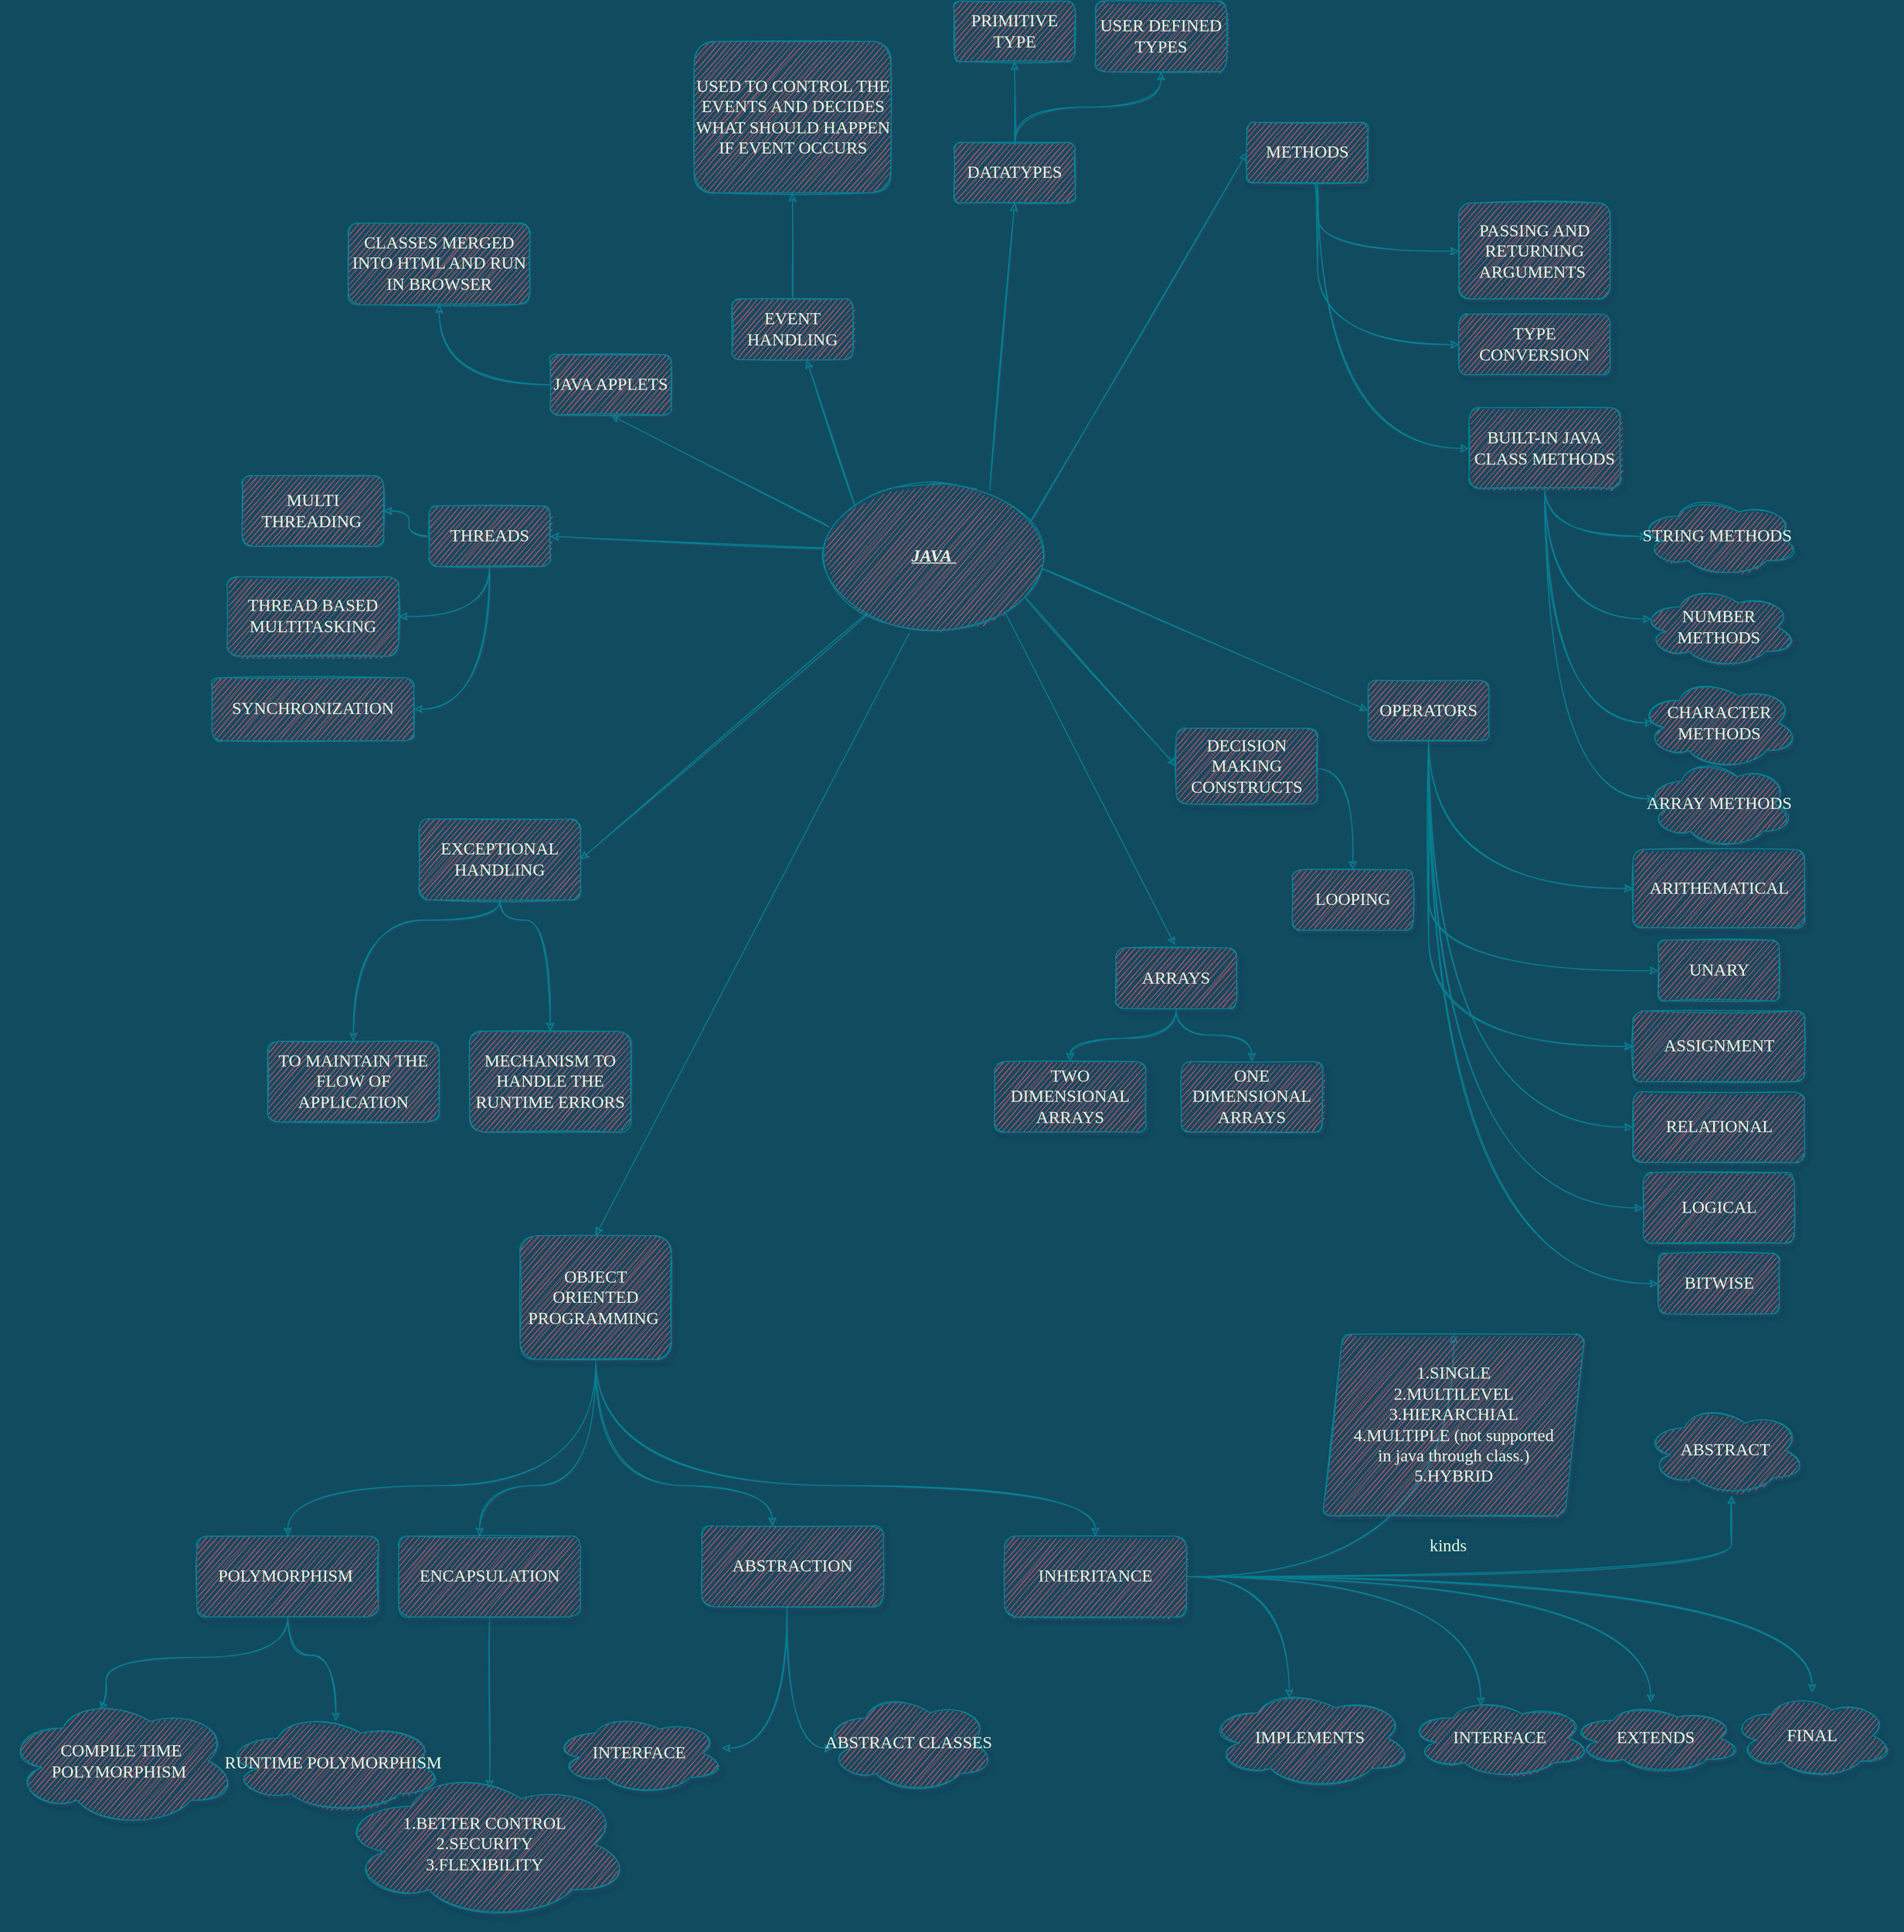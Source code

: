 <mxfile version="20.0.4" type="device"><diagram id="l3Yua4Y6fC0oTzvZkyzO" name="Page-1"><mxGraphModel dx="4540" dy="2710" grid="1" gridSize="10" guides="1" tooltips="1" connect="1" arrows="1" fold="1" page="1" pageScale="1" pageWidth="1920" pageHeight="1200" background="#114B5F" math="0" shadow="1"><root><mxCell id="0"/><mxCell id="1" parent="0"/><mxCell id="8M_MoQzklygsoNeXFPJm-120" value="" style="orthogonalLoop=1;jettySize=auto;html=1;fontFamily=Comic Sans MS;fontSize=17;entryX=0.5;entryY=0;entryDx=0;entryDy=0;exitX=0.389;exitY=1.043;exitDx=0;exitDy=0;exitPerimeter=0;sketch=1;labelBackgroundColor=#114B5F;strokeColor=#028090;fontColor=#E4FDE1;curved=1;" parent="1" source="LMB3MPY9jSZ7BCVb0Ln5-1" target="8M_MoQzklygsoNeXFPJm-118" edge="1"><mxGeometry relative="1" as="geometry"><mxPoint x="1060" y="1040" as="targetPoint"/></mxGeometry></mxCell><mxCell id="ZnmtiwfyWoTwrWCnDle3-141" style="rounded=1;orthogonalLoop=1;jettySize=auto;html=1;exitX=0;exitY=0;exitDx=0;exitDy=0;fontFamily=Comic Sans MS;fontSize=17;entryX=0.617;entryY=1.007;entryDx=0;entryDy=0;entryPerimeter=0;sketch=1;labelBackgroundColor=#114B5F;strokeColor=#028090;fontColor=#E4FDE1;curved=1;" parent="1" source="LMB3MPY9jSZ7BCVb0Ln5-1" target="ZnmtiwfyWoTwrWCnDle3-139" edge="1"><mxGeometry relative="1" as="geometry"><mxPoint x="690" y="180" as="targetPoint"/></mxGeometry></mxCell><mxCell id="LMB3MPY9jSZ7BCVb0Ln5-1" value="JAVA&amp;nbsp;&lt;br style=&quot;font-size: 17px;&quot;&gt;" style="ellipse;whiteSpace=wrap;html=1;gradientDirection=radial;shadow=0;fillColor=#F45B69;strokeColor=#028090;sketch=1;fontStyle=7;fontSize=17;verticalAlign=middle;align=center;fontFamily=Comic Sans MS;fontColor=#E4FDE1;rounded=1;" parent="1" vertex="1"><mxGeometry x="850" y="530" width="220" height="140" as="geometry"/></mxCell><mxCell id="LMB3MPY9jSZ7BCVb0Ln5-15" value="" style="endArrow=classic;html=1;rounded=1;fontFamily=Comic Sans MS;fontSize=17;exitX=0.752;exitY=0.03;exitDx=0;exitDy=0;exitPerimeter=0;entryX=0.5;entryY=1;entryDx=0;entryDy=0;sketch=1;labelBackgroundColor=#114B5F;strokeColor=#028090;fontColor=#E4FDE1;curved=1;" parent="1" source="LMB3MPY9jSZ7BCVb0Ln5-1" target="LMB3MPY9jSZ7BCVb0Ln5-16" edge="1"><mxGeometry width="50" height="50" relative="1" as="geometry"><mxPoint x="1060" y="670" as="sourcePoint"/><mxPoint x="1240" y="440" as="targetPoint"/></mxGeometry></mxCell><mxCell id="8M_MoQzklygsoNeXFPJm-21" style="edgeStyle=orthogonalEdgeStyle;rounded=1;orthogonalLoop=1;jettySize=auto;html=1;fontFamily=Comic Sans MS;fontSize=17;entryX=0.5;entryY=1;entryDx=0;entryDy=0;exitX=0.5;exitY=0;exitDx=0;exitDy=0;sketch=1;labelBackgroundColor=#114B5F;strokeColor=#028090;fontColor=#E4FDE1;curved=1;" parent="1" source="LMB3MPY9jSZ7BCVb0Ln5-16" target="8M_MoQzklygsoNeXFPJm-16" edge="1"><mxGeometry relative="1" as="geometry"><mxPoint x="1400" y="526" as="targetPoint"/><mxPoint x="1500" y="290" as="sourcePoint"/></mxGeometry></mxCell><mxCell id="LMB3MPY9jSZ7BCVb0Ln5-16" value="DATATYPES" style="rounded=1;whiteSpace=wrap;html=1;sketch=1;fontFamily=Comic Sans MS;fontSize=17;gradientDirection=south;fillColor=#F45B69;strokeColor=#028090;fontColor=#E4FDE1;" parent="1" vertex="1"><mxGeometry x="980" y="190" width="120" height="60" as="geometry"/></mxCell><mxCell id="LMB3MPY9jSZ7BCVb0Ln5-17" value="" style="endArrow=classic;html=1;rounded=1;fontFamily=Comic Sans MS;fontSize=17;exitX=0.5;exitY=0;exitDx=0;exitDy=0;entryX=0.5;entryY=1;entryDx=0;entryDy=0;sketch=1;labelBackgroundColor=#114B5F;strokeColor=#028090;fontColor=#E4FDE1;curved=1;" parent="1" source="LMB3MPY9jSZ7BCVb0Ln5-16" target="LMB3MPY9jSZ7BCVb0Ln5-18" edge="1"><mxGeometry width="50" height="50" relative="1" as="geometry"><mxPoint x="1240" y="580" as="sourcePoint"/><mxPoint x="1510" y="360" as="targetPoint"/></mxGeometry></mxCell><mxCell id="LMB3MPY9jSZ7BCVb0Ln5-18" value="PRIMITIVE TYPE" style="rounded=1;whiteSpace=wrap;html=1;sketch=1;fontFamily=Comic Sans MS;fontSize=17;gradientDirection=south;fillColor=#F45B69;strokeColor=#028090;fontColor=#E4FDE1;" parent="1" vertex="1"><mxGeometry x="980" y="50" width="120" height="60" as="geometry"/></mxCell><mxCell id="8M_MoQzklygsoNeXFPJm-16" value="USER DEFINED TYPES" style="rounded=1;whiteSpace=wrap;html=1;fontFamily=Comic Sans MS;fontSize=17;sketch=1;fillColor=#F45B69;strokeColor=#028090;fontColor=#E4FDE1;" parent="1" vertex="1"><mxGeometry x="1120" y="50" width="130" height="70" as="geometry"/></mxCell><mxCell id="8M_MoQzklygsoNeXFPJm-22" value="" style="endArrow=classic;html=1;rounded=1;fontFamily=Comic Sans MS;fontSize=17;exitX=0.935;exitY=0.255;exitDx=0;exitDy=0;entryX=0;entryY=0.5;entryDx=0;entryDy=0;exitPerimeter=0;sketch=1;labelBackgroundColor=#114B5F;strokeColor=#028090;fontColor=#E4FDE1;curved=1;" parent="1" source="LMB3MPY9jSZ7BCVb0Ln5-1" target="8M_MoQzklygsoNeXFPJm-28" edge="1"><mxGeometry width="50" height="50" relative="1" as="geometry"><mxPoint x="1130" y="695" as="sourcePoint"/><mxPoint x="1240" y="635.109" as="targetPoint"/></mxGeometry></mxCell><mxCell id="8M_MoQzklygsoNeXFPJm-27" value="" style="edgeStyle=elbowEdgeStyle;rounded=1;orthogonalLoop=1;jettySize=auto;html=1;fontFamily=Comic Sans MS;fontSize=17;exitX=0.553;exitY=1.008;exitDx=0;exitDy=0;entryX=0;entryY=0.5;entryDx=0;entryDy=0;exitPerimeter=0;sketch=1;labelBackgroundColor=#114B5F;strokeColor=#028090;fontColor=#E4FDE1;curved=1;" parent="1" source="8M_MoQzklygsoNeXFPJm-28" target="8M_MoQzklygsoNeXFPJm-26" edge="1"><mxGeometry relative="1" as="geometry"><mxPoint x="1360" y="647.5" as="sourcePoint"/><Array as="points"><mxPoint x="1340" y="270"/><mxPoint x="1336" y="260"/></Array></mxGeometry></mxCell><mxCell id="8M_MoQzklygsoNeXFPJm-26" value="PASSING AND RETURNING ARGUMENTS&amp;nbsp;" style="whiteSpace=wrap;html=1;fontSize=17;fontFamily=Comic Sans MS;rounded=1;strokeWidth=1;sketch=1;shadow=1;fillColor=#F45B69;strokeColor=#028090;fontColor=#E4FDE1;" parent="1" vertex="1"><mxGeometry x="1480" y="250" width="150" height="95" as="geometry"/></mxCell><mxCell id="8M_MoQzklygsoNeXFPJm-30" value="" style="edgeStyle=elbowEdgeStyle;rounded=1;orthogonalLoop=1;jettySize=auto;html=1;fontFamily=Comic Sans MS;fontSize=17;entryX=0;entryY=0.5;entryDx=0;entryDy=0;exitX=0.546;exitY=0.994;exitDx=0;exitDy=0;exitPerimeter=0;sketch=1;labelBackgroundColor=#114B5F;strokeColor=#028090;fontColor=#E4FDE1;curved=1;" parent="1" source="8M_MoQzklygsoNeXFPJm-28" target="8M_MoQzklygsoNeXFPJm-31" edge="1"><mxGeometry relative="1" as="geometry"><mxPoint x="1300" y="750" as="targetPoint"/><Array as="points"><mxPoint x="1340" y="410"/></Array></mxGeometry></mxCell><mxCell id="8M_MoQzklygsoNeXFPJm-33" value="" style="edgeStyle=orthogonalEdgeStyle;rounded=1;orthogonalLoop=1;jettySize=auto;html=1;fontFamily=Comic Sans MS;fontSize=17;entryX=0;entryY=0.5;entryDx=0;entryDy=0;sketch=1;labelBackgroundColor=#114B5F;strokeColor=#028090;fontColor=#E4FDE1;curved=1;" parent="1" source="8M_MoQzklygsoNeXFPJm-28" target="8M_MoQzklygsoNeXFPJm-34" edge="1"><mxGeometry relative="1" as="geometry"><mxPoint x="1410" y="900" as="targetPoint"/><Array as="points"><mxPoint x="1340" y="493"/><mxPoint x="1490" y="493"/></Array></mxGeometry></mxCell><mxCell id="8M_MoQzklygsoNeXFPJm-28" value="METHODS" style="rounded=1;whiteSpace=wrap;html=1;fontFamily=Comic Sans MS;fontSize=17;strokeWidth=1;sketch=1;shadow=1;fillColor=#F45B69;strokeColor=#028090;fontColor=#E4FDE1;" parent="1" vertex="1"><mxGeometry x="1270" y="170" width="120" height="60" as="geometry"/></mxCell><mxCell id="8M_MoQzklygsoNeXFPJm-31" value="TYPE CONVERSION" style="rounded=1;whiteSpace=wrap;html=1;fontFamily=Comic Sans MS;fontSize=17;strokeWidth=1;sketch=1;shadow=1;fillColor=#F45B69;strokeColor=#028090;fontColor=#E4FDE1;" parent="1" vertex="1"><mxGeometry x="1480" y="360" width="150" height="60" as="geometry"/></mxCell><mxCell id="8M_MoQzklygsoNeXFPJm-38" value="" style="edgeStyle=orthogonalEdgeStyle;rounded=1;orthogonalLoop=1;jettySize=auto;html=1;fontFamily=Comic Sans MS;fontSize=17;entryX=0.063;entryY=0.5;entryDx=0;entryDy=0;entryPerimeter=0;exitX=0.5;exitY=1;exitDx=0;exitDy=0;sketch=1;labelBackgroundColor=#114B5F;strokeColor=#028090;fontColor=#E4FDE1;curved=1;" parent="1" source="8M_MoQzklygsoNeXFPJm-34" target="8M_MoQzklygsoNeXFPJm-37" edge="1"><mxGeometry relative="1" as="geometry"><Array as="points"><mxPoint x="1565" y="580"/></Array></mxGeometry></mxCell><mxCell id="8M_MoQzklygsoNeXFPJm-40" value="" style="edgeStyle=orthogonalEdgeStyle;rounded=1;orthogonalLoop=1;jettySize=auto;html=1;fontFamily=Comic Sans MS;fontSize=17;startArrow=none;exitX=0.5;exitY=1;exitDx=0;exitDy=0;entryX=0.07;entryY=0.4;entryDx=0;entryDy=0;entryPerimeter=0;sketch=1;labelBackgroundColor=#114B5F;strokeColor=#028090;fontColor=#E4FDE1;curved=1;" parent="1" source="8M_MoQzklygsoNeXFPJm-34" target="8M_MoQzklygsoNeXFPJm-39" edge="1"><mxGeometry relative="1" as="geometry"><Array as="points"><mxPoint x="1565" y="662"/></Array></mxGeometry></mxCell><mxCell id="8M_MoQzklygsoNeXFPJm-42" value="" style="edgeStyle=orthogonalEdgeStyle;rounded=1;orthogonalLoop=1;jettySize=auto;html=1;fontFamily=Comic Sans MS;fontSize=17;entryX=0.088;entryY=0.497;entryDx=0;entryDy=0;entryPerimeter=0;exitX=0.5;exitY=1;exitDx=0;exitDy=0;sketch=1;labelBackgroundColor=#114B5F;strokeColor=#028090;fontColor=#E4FDE1;curved=1;" parent="1" source="8M_MoQzklygsoNeXFPJm-34" target="8M_MoQzklygsoNeXFPJm-41" edge="1"><mxGeometry relative="1" as="geometry"><Array as="points"><mxPoint x="1565" y="765"/></Array></mxGeometry></mxCell><mxCell id="8M_MoQzklygsoNeXFPJm-44" value="" style="edgeStyle=orthogonalEdgeStyle;rounded=1;orthogonalLoop=1;jettySize=auto;html=1;fontFamily=Comic Sans MS;fontSize=17;entryX=0.076;entryY=0.444;entryDx=0;entryDy=0;entryPerimeter=0;exitX=0.5;exitY=1;exitDx=0;exitDy=0;sketch=1;labelBackgroundColor=#114B5F;strokeColor=#028090;fontColor=#E4FDE1;curved=1;" parent="1" source="8M_MoQzklygsoNeXFPJm-34" target="8M_MoQzklygsoNeXFPJm-43" edge="1"><mxGeometry relative="1" as="geometry"><Array as="points"><mxPoint x="1565" y="840"/></Array></mxGeometry></mxCell><mxCell id="8M_MoQzklygsoNeXFPJm-34" value="BUILT-IN JAVA CLASS METHODS" style="rounded=1;whiteSpace=wrap;html=1;fontFamily=Comic Sans MS;fontSize=17;strokeWidth=1;sketch=1;shadow=1;fillColor=#F45B69;strokeColor=#028090;fontColor=#E4FDE1;" parent="1" vertex="1"><mxGeometry x="1490" y="452.5" width="150" height="80" as="geometry"/></mxCell><mxCell id="8M_MoQzklygsoNeXFPJm-39" value="NUMBER METHODS" style="ellipse;shape=cloud;whiteSpace=wrap;html=1;fontSize=17;fontFamily=Comic Sans MS;rounded=1;strokeWidth=1;sketch=1;shadow=1;fillColor=#F45B69;strokeColor=#028090;fontColor=#E4FDE1;" parent="1" vertex="1"><mxGeometry x="1660" y="630" width="155" height="80" as="geometry"/></mxCell><mxCell id="8M_MoQzklygsoNeXFPJm-41" value="CHARACTER METHODS" style="ellipse;shape=cloud;whiteSpace=wrap;html=1;fontSize=17;fontFamily=Comic Sans MS;rounded=1;strokeWidth=1;sketch=1;shadow=1;fillColor=#F45B69;strokeColor=#028090;fontColor=#E4FDE1;" parent="1" vertex="1"><mxGeometry x="1658.75" y="720" width="157.5" height="90" as="geometry"/></mxCell><mxCell id="8M_MoQzklygsoNeXFPJm-43" value="ARRAY METHODS" style="ellipse;shape=cloud;whiteSpace=wrap;html=1;fontSize=17;fontFamily=Comic Sans MS;rounded=1;strokeWidth=1;sketch=1;shadow=1;fillColor=#F45B69;strokeColor=#028090;fontColor=#E4FDE1;" parent="1" vertex="1"><mxGeometry x="1663.75" y="800" width="147.5" height="90" as="geometry"/></mxCell><mxCell id="8M_MoQzklygsoNeXFPJm-66" value="" style="edgeStyle=orthogonalEdgeStyle;rounded=1;orthogonalLoop=1;jettySize=auto;html=1;fontFamily=Comic Sans MS;fontSize=17;entryX=0;entryY=0.5;entryDx=0;entryDy=0;exitX=0.5;exitY=1;exitDx=0;exitDy=0;sketch=1;labelBackgroundColor=#114B5F;strokeColor=#028090;fontColor=#E4FDE1;curved=1;" parent="1" source="8M_MoQzklygsoNeXFPJm-57" target="8M_MoQzklygsoNeXFPJm-67" edge="1"><mxGeometry relative="1" as="geometry"><mxPoint x="1300" y="1265" as="targetPoint"/><Array as="points"><mxPoint x="1450" y="870"/><mxPoint x="1450" y="870"/><mxPoint x="1450" y="1085"/></Array></mxGeometry></mxCell><mxCell id="8M_MoQzklygsoNeXFPJm-70" value="" style="edgeStyle=orthogonalEdgeStyle;rounded=1;orthogonalLoop=1;jettySize=auto;html=1;fontFamily=Comic Sans MS;fontSize=17;entryX=0;entryY=0.5;entryDx=0;entryDy=0;exitX=0.5;exitY=1;exitDx=0;exitDy=0;sketch=1;labelBackgroundColor=#114B5F;strokeColor=#028090;fontColor=#E4FDE1;curved=1;" parent="1" source="8M_MoQzklygsoNeXFPJm-57" target="8M_MoQzklygsoNeXFPJm-71" edge="1"><mxGeometry relative="1" as="geometry"><mxPoint x="1660" y="1380" as="targetPoint"/><Array as="points"><mxPoint x="1450" y="1165"/></Array></mxGeometry></mxCell><mxCell id="8M_MoQzklygsoNeXFPJm-80" value="" style="edgeStyle=orthogonalEdgeStyle;rounded=1;orthogonalLoop=1;jettySize=auto;html=1;fontFamily=Comic Sans MS;fontSize=17;entryX=0;entryY=0.5;entryDx=0;entryDy=0;exitX=0.5;exitY=1;exitDx=0;exitDy=0;sketch=1;labelBackgroundColor=#114B5F;strokeColor=#028090;fontColor=#E4FDE1;curved=1;" parent="1" source="8M_MoQzklygsoNeXFPJm-57" target="8M_MoQzklygsoNeXFPJm-81" edge="1"><mxGeometry relative="1" as="geometry"><mxPoint x="2080" y="1240" as="targetPoint"/><Array as="points"><mxPoint x="1450" y="870"/><mxPoint x="1450" y="870"/><mxPoint x="1450" y="1010"/></Array></mxGeometry></mxCell><mxCell id="8M_MoQzklygsoNeXFPJm-57" value="OPERATORS" style="rounded=1;whiteSpace=wrap;html=1;fontFamily=Comic Sans MS;fontSize=17;strokeWidth=1;sketch=1;shadow=1;fillColor=#F45B69;strokeColor=#028090;fontColor=#E4FDE1;" parent="1" vertex="1"><mxGeometry x="1390" y="722.5" width="120" height="60" as="geometry"/></mxCell><mxCell id="8M_MoQzklygsoNeXFPJm-58" value="" style="endArrow=classic;html=1;rounded=1;fontFamily=Comic Sans MS;fontSize=17;exitX=0.989;exitY=0.588;exitDx=0;exitDy=0;entryX=0;entryY=0.5;entryDx=0;entryDy=0;exitPerimeter=0;sketch=1;labelBackgroundColor=#114B5F;strokeColor=#028090;fontColor=#E4FDE1;curved=1;" parent="1" source="LMB3MPY9jSZ7BCVb0Ln5-1" target="8M_MoQzklygsoNeXFPJm-57" edge="1"><mxGeometry width="50" height="50" relative="1" as="geometry"><mxPoint x="1070" y="820" as="sourcePoint"/><mxPoint x="1270" y="990" as="targetPoint"/><Array as="points"/></mxGeometry></mxCell><mxCell id="8M_MoQzklygsoNeXFPJm-61" value="ARITHEMATICAL" style="rounded=1;whiteSpace=wrap;html=1;fontFamily=Comic Sans MS;fontSize=17;strokeWidth=1;sketch=1;shadow=1;fillColor=#F45B69;strokeColor=#028090;fontColor=#E4FDE1;" parent="1" vertex="1"><mxGeometry x="1652.5" y="890" width="170" height="77.5" as="geometry"/></mxCell><mxCell id="8M_MoQzklygsoNeXFPJm-67" value="ASSIGNMENT" style="rounded=1;whiteSpace=wrap;html=1;fontFamily=Comic Sans MS;fontSize=17;strokeWidth=1;sketch=1;shadow=1;fillColor=#F45B69;strokeColor=#028090;fontColor=#E4FDE1;" parent="1" vertex="1"><mxGeometry x="1652.5" y="1050" width="170" height="70" as="geometry"/></mxCell><mxCell id="8M_MoQzklygsoNeXFPJm-71" value="RELATIONAL" style="rounded=1;whiteSpace=wrap;html=1;fontFamily=Comic Sans MS;fontSize=17;strokeWidth=1;sketch=1;shadow=1;fillColor=#F45B69;strokeColor=#028090;fontColor=#E4FDE1;" parent="1" vertex="1"><mxGeometry x="1652.5" y="1130" width="170" height="70" as="geometry"/></mxCell><mxCell id="8M_MoQzklygsoNeXFPJm-76" value="LOGICAL" style="rounded=1;whiteSpace=wrap;html=1;fontFamily=Comic Sans MS;fontSize=17;strokeWidth=1;sketch=1;shadow=1;fillColor=#F45B69;strokeColor=#028090;fontColor=#E4FDE1;" parent="1" vertex="1"><mxGeometry x="1662.5" y="1210" width="150" height="70" as="geometry"/></mxCell><mxCell id="8M_MoQzklygsoNeXFPJm-77" value="" style="endArrow=classic;html=1;rounded=1;fontFamily=Comic Sans MS;fontSize=17;entryX=0;entryY=0.5;entryDx=0;entryDy=0;edgeStyle=orthogonalEdgeStyle;exitX=0.5;exitY=1;exitDx=0;exitDy=0;sketch=1;labelBackgroundColor=#114B5F;strokeColor=#028090;fontColor=#E4FDE1;curved=1;" parent="1" target="8M_MoQzklygsoNeXFPJm-61" edge="1" source="8M_MoQzklygsoNeXFPJm-57"><mxGeometry width="50" height="50" relative="1" as="geometry"><mxPoint x="1940" y="1190" as="sourcePoint"/><mxPoint x="2090" y="1120" as="targetPoint"/></mxGeometry></mxCell><mxCell id="8M_MoQzklygsoNeXFPJm-81" value="UNARY" style="rounded=1;whiteSpace=wrap;html=1;fontFamily=Comic Sans MS;fontSize=17;strokeWidth=1;sketch=1;shadow=1;fillColor=#F45B69;strokeColor=#028090;fontColor=#E4FDE1;" parent="1" vertex="1"><mxGeometry x="1677.5" y="980" width="120" height="60" as="geometry"/></mxCell><mxCell id="8M_MoQzklygsoNeXFPJm-82" value="BITWISE" style="rounded=1;whiteSpace=wrap;html=1;fontFamily=Comic Sans MS;fontSize=17;strokeWidth=1;sketch=1;shadow=1;fillColor=#F45B69;strokeColor=#028090;fontColor=#E4FDE1;" parent="1" vertex="1"><mxGeometry x="1677.5" y="1290" width="120" height="60" as="geometry"/></mxCell><mxCell id="8M_MoQzklygsoNeXFPJm-90" value="" style="edgeStyle=orthogonalEdgeStyle;rounded=1;orthogonalLoop=1;jettySize=auto;html=1;fontFamily=Comic Sans MS;fontSize=17;entryX=0.5;entryY=0;entryDx=0;entryDy=0;sketch=1;labelBackgroundColor=#114B5F;strokeColor=#028090;fontColor=#E4FDE1;curved=1;" parent="1" source="8M_MoQzklygsoNeXFPJm-84" target="8M_MoQzklygsoNeXFPJm-91" edge="1"><mxGeometry relative="1" as="geometry"><mxPoint x="1000" y="992.5" as="targetPoint"/><Array as="points"><mxPoint x="1375" y="810"/></Array></mxGeometry></mxCell><mxCell id="8M_MoQzklygsoNeXFPJm-84" value="DECISION MAKING CONSTRUCTS" style="rounded=1;whiteSpace=wrap;html=1;fontFamily=Comic Sans MS;fontSize=17;strokeWidth=1;sketch=1;shadow=1;fillColor=#F45B69;strokeColor=#028090;fontColor=#E4FDE1;" parent="1" vertex="1"><mxGeometry x="1200" y="770" width="140" height="75" as="geometry"/></mxCell><mxCell id="8M_MoQzklygsoNeXFPJm-85" value="" style="endArrow=classic;html=1;rounded=1;fontFamily=Comic Sans MS;fontSize=17;exitX=0.909;exitY=0.786;exitDx=0;exitDy=0;exitPerimeter=0;entryX=0;entryY=0.5;entryDx=0;entryDy=0;sketch=1;labelBackgroundColor=#114B5F;strokeColor=#028090;fontColor=#E4FDE1;curved=1;" parent="1" source="LMB3MPY9jSZ7BCVb0Ln5-1" target="8M_MoQzklygsoNeXFPJm-84" edge="1"><mxGeometry width="50" height="50" relative="1" as="geometry"><mxPoint x="1010" y="920" as="sourcePoint"/><mxPoint x="1060" y="870" as="targetPoint"/><Array as="points"/></mxGeometry></mxCell><mxCell id="8M_MoQzklygsoNeXFPJm-91" value="LOOPING" style="rounded=1;whiteSpace=wrap;html=1;fontFamily=Comic Sans MS;fontSize=17;strokeWidth=1;sketch=1;shadow=1;fillColor=#F45B69;strokeColor=#028090;fontColor=#E4FDE1;" parent="1" vertex="1"><mxGeometry x="1315" y="910" width="120" height="60" as="geometry"/></mxCell><mxCell id="8M_MoQzklygsoNeXFPJm-100" value="" style="endArrow=classic;html=1;rounded=1;fontFamily=Comic Sans MS;fontSize=17;exitX=0.821;exitY=0.895;exitDx=0;exitDy=0;entryX=0.49;entryY=-0.041;entryDx=0;entryDy=0;entryPerimeter=0;exitPerimeter=0;sketch=1;labelBackgroundColor=#114B5F;strokeColor=#028090;fontColor=#E4FDE1;curved=1;" parent="1" source="LMB3MPY9jSZ7BCVb0Ln5-1" target="8M_MoQzklygsoNeXFPJm-101" edge="1"><mxGeometry width="50" height="50" relative="1" as="geometry"><mxPoint x="1110" y="900" as="sourcePoint"/><mxPoint x="960" y="1080" as="targetPoint"/></mxGeometry></mxCell><mxCell id="8M_MoQzklygsoNeXFPJm-103" value="" style="edgeStyle=orthogonalEdgeStyle;rounded=1;orthogonalLoop=1;jettySize=auto;html=1;fontFamily=Comic Sans MS;fontSize=17;entryX=0.5;entryY=0;entryDx=0;entryDy=0;sketch=1;labelBackgroundColor=#114B5F;strokeColor=#028090;fontColor=#E4FDE1;curved=1;" parent="1" source="8M_MoQzklygsoNeXFPJm-101" target="8M_MoQzklygsoNeXFPJm-104" edge="1"><mxGeometry relative="1" as="geometry"><mxPoint x="960" y="1230" as="targetPoint"/></mxGeometry></mxCell><mxCell id="8M_MoQzklygsoNeXFPJm-106" value="" style="edgeStyle=orthogonalEdgeStyle;rounded=1;orthogonalLoop=1;jettySize=auto;html=1;fontFamily=Comic Sans MS;fontSize=17;entryX=0.5;entryY=0;entryDx=0;entryDy=0;sketch=1;labelBackgroundColor=#114B5F;strokeColor=#028090;fontColor=#E4FDE1;curved=1;" parent="1" source="8M_MoQzklygsoNeXFPJm-101" target="8M_MoQzklygsoNeXFPJm-107" edge="1"><mxGeometry relative="1" as="geometry"><mxPoint x="960.0" y="1230" as="targetPoint"/><Array as="points"><mxPoint x="1200" y="1077"/><mxPoint x="1095" y="1077"/></Array></mxGeometry></mxCell><mxCell id="8M_MoQzklygsoNeXFPJm-101" value="ARRAYS" style="rounded=1;whiteSpace=wrap;html=1;fontFamily=Comic Sans MS;fontSize=17;strokeWidth=1;sketch=1;shadow=1;fillColor=#F45B69;strokeColor=#028090;fontColor=#E4FDE1;" parent="1" vertex="1"><mxGeometry x="1140" y="987.5" width="120" height="60" as="geometry"/></mxCell><mxCell id="8M_MoQzklygsoNeXFPJm-104" value="ONE DIMENSIONAL ARRAYS" style="rounded=1;whiteSpace=wrap;html=1;fontFamily=Comic Sans MS;fontSize=17;strokeWidth=1;sketch=1;shadow=1;fillColor=#F45B69;strokeColor=#028090;fontColor=#E4FDE1;" parent="1" vertex="1"><mxGeometry x="1205" y="1100" width="140" height="70" as="geometry"/></mxCell><mxCell id="8M_MoQzklygsoNeXFPJm-107" value="TWO DIMENSIONAL ARRAYS" style="rounded=1;whiteSpace=wrap;html=1;fontFamily=Comic Sans MS;fontSize=17;strokeWidth=1;sketch=1;shadow=1;fillColor=#F45B69;strokeColor=#028090;fontColor=#E4FDE1;" parent="1" vertex="1"><mxGeometry x="1020" y="1100" width="150" height="70" as="geometry"/></mxCell><mxCell id="8M_MoQzklygsoNeXFPJm-37" value="STRING METHODS&amp;nbsp;" style="ellipse;shape=cloud;whiteSpace=wrap;html=1;fontSize=17;fontFamily=Comic Sans MS;rounded=1;strokeWidth=1;sketch=1;shadow=1;fillColor=#F45B69;strokeColor=#028090;fontColor=#E4FDE1;" parent="1" vertex="1"><mxGeometry x="1657.5" y="540" width="160" height="80" as="geometry"/></mxCell><mxCell id="8M_MoQzklygsoNeXFPJm-112" value="" style="endArrow=classic;html=1;fontFamily=Comic Sans MS;fontSize=17;entryX=0;entryY=0.5;entryDx=0;entryDy=0;edgeStyle=orthogonalEdgeStyle;exitX=0.5;exitY=1;exitDx=0;exitDy=0;sketch=1;labelBackgroundColor=#114B5F;strokeColor=#028090;fontColor=#E4FDE1;curved=1;" parent="1" target="8M_MoQzklygsoNeXFPJm-76" edge="1" source="8M_MoQzklygsoNeXFPJm-57"><mxGeometry width="50" height="50" relative="1" as="geometry"><mxPoint x="1460" y="1150" as="sourcePoint"/><mxPoint x="1440" y="1080" as="targetPoint"/><Array as="points"><mxPoint x="1450" y="1245"/></Array></mxGeometry></mxCell><mxCell id="8M_MoQzklygsoNeXFPJm-114" value="" style="endArrow=classic;html=1;fontFamily=Comic Sans MS;fontSize=17;entryX=0;entryY=0.5;entryDx=0;entryDy=0;edgeStyle=orthogonalEdgeStyle;exitX=0.5;exitY=1;exitDx=0;exitDy=0;sketch=1;labelBackgroundColor=#114B5F;strokeColor=#028090;fontColor=#E4FDE1;curved=1;" parent="1" target="8M_MoQzklygsoNeXFPJm-82" edge="1" source="8M_MoQzklygsoNeXFPJm-57"><mxGeometry width="50" height="50" relative="1" as="geometry"><mxPoint x="1460" y="890" as="sourcePoint"/><mxPoint x="1390" y="1160" as="targetPoint"/><Array as="points"><mxPoint x="1450" y="1320"/></Array></mxGeometry></mxCell><mxCell id="ZnmtiwfyWoTwrWCnDle3-4" value="" style="edgeStyle=orthogonalEdgeStyle;rounded=1;orthogonalLoop=1;jettySize=auto;html=1;fontFamily=Comic Sans MS;fontSize=17;exitX=0.5;exitY=1;exitDx=0;exitDy=0;entryX=0.5;entryY=0;entryDx=0;entryDy=0;sketch=1;labelBackgroundColor=#114B5F;strokeColor=#028090;fontColor=#E4FDE1;curved=1;" parent="1" source="8M_MoQzklygsoNeXFPJm-118" target="ZnmtiwfyWoTwrWCnDle3-3" edge="1"><mxGeometry relative="1" as="geometry"><Array as="points"><mxPoint x="625" y="1520"/><mxPoint x="1120" y="1520"/></Array></mxGeometry></mxCell><mxCell id="ZnmtiwfyWoTwrWCnDle3-6" value="" style="edgeStyle=orthogonalEdgeStyle;rounded=1;orthogonalLoop=1;jettySize=auto;html=1;fontFamily=Comic Sans MS;fontSize=17;exitX=0.5;exitY=1;exitDx=0;exitDy=0;sketch=1;labelBackgroundColor=#114B5F;strokeColor=#028090;fontColor=#E4FDE1;curved=1;" parent="1" source="8M_MoQzklygsoNeXFPJm-118" target="ZnmtiwfyWoTwrWCnDle3-5" edge="1"><mxGeometry relative="1" as="geometry"><Array as="points"><mxPoint x="625" y="1520"/><mxPoint x="800" y="1520"/></Array></mxGeometry></mxCell><mxCell id="ZnmtiwfyWoTwrWCnDle3-8" value="" style="edgeStyle=orthogonalEdgeStyle;rounded=1;orthogonalLoop=1;jettySize=auto;html=1;fontFamily=Comic Sans MS;fontSize=17;exitX=0.5;exitY=1;exitDx=0;exitDy=0;sketch=1;labelBackgroundColor=#114B5F;strokeColor=#028090;fontColor=#E4FDE1;curved=1;" parent="1" source="8M_MoQzklygsoNeXFPJm-118" target="ZnmtiwfyWoTwrWCnDle3-7" edge="1"><mxGeometry relative="1" as="geometry"><Array as="points"><mxPoint x="625" y="1520"/><mxPoint x="510" y="1520"/></Array></mxGeometry></mxCell><mxCell id="ZnmtiwfyWoTwrWCnDle3-10" value="" style="edgeStyle=orthogonalEdgeStyle;rounded=1;orthogonalLoop=1;jettySize=auto;html=1;fontFamily=Comic Sans MS;fontSize=17;exitX=0.5;exitY=1;exitDx=0;exitDy=0;entryX=0.5;entryY=0;entryDx=0;entryDy=0;sketch=1;labelBackgroundColor=#114B5F;strokeColor=#028090;fontColor=#E4FDE1;curved=1;" parent="1" source="8M_MoQzklygsoNeXFPJm-118" target="ZnmtiwfyWoTwrWCnDle3-9" edge="1"><mxGeometry relative="1" as="geometry"><Array as="points"><mxPoint x="625" y="1520"/><mxPoint x="320" y="1520"/></Array></mxGeometry></mxCell><mxCell id="8M_MoQzklygsoNeXFPJm-118" value="OBJECT ORIENTED PROGRAMMING&amp;nbsp;" style="rounded=1;whiteSpace=wrap;html=1;shadow=1;fontFamily=Comic Sans MS;fontSize=17;strokeWidth=1;sketch=1;fillColor=#F45B69;strokeColor=#028090;fontColor=#E4FDE1;" parent="1" vertex="1"><mxGeometry x="550" y="1272.5" width="150" height="122.5" as="geometry"/></mxCell><mxCell id="ZnmtiwfyWoTwrWCnDle3-16" value="" style="edgeStyle=orthogonalEdgeStyle;rounded=1;orthogonalLoop=1;jettySize=auto;html=1;fontFamily=Comic Sans MS;fontSize=17;sketch=1;labelBackgroundColor=#114B5F;strokeColor=#028090;fontColor=#E4FDE1;curved=1;" parent="1" source="ZnmtiwfyWoTwrWCnDle3-3" edge="1"><mxGeometry relative="1" as="geometry"><Array as="points"><mxPoint x="1750" y="1610"/><mxPoint x="1750" y="1546"/></Array><mxPoint x="1750" y="1530" as="targetPoint"/></mxGeometry></mxCell><mxCell id="ZnmtiwfyWoTwrWCnDle3-22" value="" style="edgeStyle=orthogonalEdgeStyle;rounded=1;orthogonalLoop=1;jettySize=auto;html=1;fontFamily=Comic Sans MS;fontSize=17;sketch=1;labelBackgroundColor=#114B5F;strokeColor=#028090;fontColor=#E4FDE1;curved=1;" parent="1" source="ZnmtiwfyWoTwrWCnDle3-3" target="ZnmtiwfyWoTwrWCnDle3-21" edge="1"><mxGeometry relative="1" as="geometry"><Array as="points"><mxPoint x="1830" y="1610"/></Array></mxGeometry></mxCell><mxCell id="ZnmtiwfyWoTwrWCnDle3-24" value="" style="edgeStyle=orthogonalEdgeStyle;rounded=1;orthogonalLoop=1;jettySize=auto;html=1;fontFamily=Comic Sans MS;fontSize=17;entryX=0.4;entryY=0.1;entryDx=0;entryDy=0;entryPerimeter=0;sketch=1;labelBackgroundColor=#114B5F;strokeColor=#028090;fontColor=#E4FDE1;curved=1;" parent="1" source="ZnmtiwfyWoTwrWCnDle3-3" target="ZnmtiwfyWoTwrWCnDle3-23" edge="1"><mxGeometry relative="1" as="geometry"><Array as="points"><mxPoint x="1502" y="1610"/></Array></mxGeometry></mxCell><mxCell id="ZnmtiwfyWoTwrWCnDle3-26" value="" style="edgeStyle=orthogonalEdgeStyle;rounded=1;orthogonalLoop=1;jettySize=auto;html=1;fontFamily=Comic Sans MS;fontSize=17;entryX=0.4;entryY=0.1;entryDx=0;entryDy=0;entryPerimeter=0;sketch=1;labelBackgroundColor=#114B5F;strokeColor=#028090;fontColor=#E4FDE1;curved=1;" parent="1" source="ZnmtiwfyWoTwrWCnDle3-3" target="ZnmtiwfyWoTwrWCnDle3-63" edge="1"><mxGeometry relative="1" as="geometry"><mxPoint x="2213.348" y="1700" as="targetPoint"/><Array as="points"><mxPoint x="1312" y="1610"/></Array></mxGeometry></mxCell><mxCell id="ZnmtiwfyWoTwrWCnDle3-3" value="INHERITANCE" style="whiteSpace=wrap;html=1;fontSize=17;fontFamily=Comic Sans MS;rounded=1;shadow=1;strokeWidth=1;sketch=1;fillColor=#F45B69;strokeColor=#028090;fontColor=#E4FDE1;" parent="1" vertex="1"><mxGeometry x="1030" y="1570" width="180" height="80" as="geometry"/></mxCell><mxCell id="ZnmtiwfyWoTwrWCnDle3-35" value="" style="edgeStyle=orthogonalEdgeStyle;rounded=1;orthogonalLoop=1;jettySize=auto;html=1;fontFamily=Comic Sans MS;fontSize=17;exitX=0.469;exitY=0.993;exitDx=0;exitDy=0;exitPerimeter=0;sketch=1;labelBackgroundColor=#114B5F;strokeColor=#028090;fontColor=#E4FDE1;curved=1;" parent="1" source="ZnmtiwfyWoTwrWCnDle3-5" edge="1"><mxGeometry relative="1" as="geometry"><Array as="points"><mxPoint x="814" y="1780"/><mxPoint x="750" y="1780"/></Array><mxPoint x="750" y="1780" as="targetPoint"/></mxGeometry></mxCell><mxCell id="2NpbmD-Fk41LDLPk2xSF-1" style="edgeStyle=orthogonalEdgeStyle;orthogonalLoop=1;jettySize=auto;html=1;exitX=0.469;exitY=1.017;exitDx=0;exitDy=0;rounded=1;exitPerimeter=0;sketch=1;labelBackgroundColor=#114B5F;strokeColor=#028090;fontColor=#E4FDE1;curved=1;" edge="1" parent="1" source="ZnmtiwfyWoTwrWCnDle3-5"><mxGeometry relative="1" as="geometry"><mxPoint x="860" y="1780" as="targetPoint"/><Array as="points"><mxPoint x="814" y="1780"/></Array></mxGeometry></mxCell><mxCell id="ZnmtiwfyWoTwrWCnDle3-5" value="ABSTRACTION" style="whiteSpace=wrap;html=1;fontSize=17;fontFamily=Comic Sans MS;rounded=1;shadow=1;strokeWidth=1;sketch=1;fillColor=#F45B69;strokeColor=#028090;fontColor=#E4FDE1;" parent="1" vertex="1"><mxGeometry x="730" y="1560" width="180" height="80" as="geometry"/></mxCell><mxCell id="2NpbmD-Fk41LDLPk2xSF-3" style="edgeStyle=orthogonalEdgeStyle;rounded=1;orthogonalLoop=1;jettySize=auto;html=1;exitX=0.5;exitY=1;exitDx=0;exitDy=0;entryX=0.517;entryY=0.133;entryDx=0;entryDy=0;entryPerimeter=0;sketch=1;labelBackgroundColor=#114B5F;strokeColor=#028090;fontColor=#E4FDE1;curved=1;" edge="1" parent="1" source="ZnmtiwfyWoTwrWCnDle3-7" target="ZnmtiwfyWoTwrWCnDle3-42"><mxGeometry relative="1" as="geometry"/></mxCell><mxCell id="ZnmtiwfyWoTwrWCnDle3-7" value="ENCAPSULATION" style="whiteSpace=wrap;html=1;fontSize=17;fontFamily=Comic Sans MS;rounded=1;shadow=1;strokeWidth=1;sketch=1;fillColor=#F45B69;strokeColor=#028090;fontColor=#E4FDE1;" parent="1" vertex="1"><mxGeometry x="430" y="1570" width="180" height="80" as="geometry"/></mxCell><mxCell id="ZnmtiwfyWoTwrWCnDle3-50" value="" style="edgeStyle=orthogonalEdgeStyle;rounded=1;orthogonalLoop=1;jettySize=auto;html=1;fontFamily=Comic Sans MS;fontSize=17;entryX=0.512;entryY=0.083;entryDx=0;entryDy=0;entryPerimeter=0;sketch=1;labelBackgroundColor=#114B5F;strokeColor=#028090;fontColor=#E4FDE1;curved=1;" parent="1" source="ZnmtiwfyWoTwrWCnDle3-9" target="ZnmtiwfyWoTwrWCnDle3-49" edge="1"><mxGeometry relative="1" as="geometry"><Array as="points"><mxPoint x="320" y="1688"/><mxPoint x="368" y="1688"/></Array></mxGeometry></mxCell><mxCell id="ZnmtiwfyWoTwrWCnDle3-52" value="" style="edgeStyle=orthogonalEdgeStyle;rounded=1;orthogonalLoop=1;jettySize=auto;html=1;fontFamily=Comic Sans MS;fontSize=17;entryX=0.443;entryY=0.075;entryDx=0;entryDy=0;entryPerimeter=0;exitX=0.5;exitY=1;exitDx=0;exitDy=0;sketch=1;labelBackgroundColor=#114B5F;strokeColor=#028090;fontColor=#E4FDE1;curved=1;" parent="1" source="ZnmtiwfyWoTwrWCnDle3-9" target="ZnmtiwfyWoTwrWCnDle3-51" edge="1"><mxGeometry relative="1" as="geometry"><Array as="points"><mxPoint x="320" y="1690"/><mxPoint x="140" y="1690"/><mxPoint x="140" y="1737"/></Array></mxGeometry></mxCell><mxCell id="ZnmtiwfyWoTwrWCnDle3-9" value="POLYMORPHISM&amp;nbsp;" style="whiteSpace=wrap;html=1;fontSize=17;fontFamily=Comic Sans MS;rounded=1;shadow=1;strokeWidth=1;sketch=1;fillColor=#F45B69;strokeColor=#028090;fontColor=#E4FDE1;" parent="1" vertex="1"><mxGeometry x="230" y="1570" width="180" height="80" as="geometry"/></mxCell><mxCell id="ZnmtiwfyWoTwrWCnDle3-20" value="" style="edgeStyle=orthogonalEdgeStyle;rounded=1;orthogonalLoop=1;jettySize=auto;html=1;fontFamily=Comic Sans MS;fontSize=17;entryX=0.5;entryY=0;entryDx=0;entryDy=0;sketch=1;labelBackgroundColor=#114B5F;strokeColor=#028090;fontColor=#E4FDE1;curved=1;" parent="1" target="ZnmtiwfyWoTwrWCnDle3-19" edge="1"><mxGeometry relative="1" as="geometry"><mxPoint x="1210" y="1610" as="sourcePoint"/><mxPoint x="976.44" y="2230.0" as="targetPoint"/><Array as="points"><mxPoint x="1210" y="1610"/><mxPoint x="1475" y="1610"/></Array></mxGeometry></mxCell><mxCell id="ZnmtiwfyWoTwrWCnDle3-54" value="kinds&lt;br&gt;" style="edgeLabel;html=1;align=center;verticalAlign=middle;resizable=0;points=[];fontSize=17;fontFamily=Comic Sans MS;sketch=1;labelBackgroundColor=#114B5F;fontColor=#E4FDE1;rounded=1;" parent="ZnmtiwfyWoTwrWCnDle3-20" vertex="1" connectable="0"><mxGeometry x="-0.172" y="2" relative="1" as="geometry"><mxPoint x="50" y="-28" as="offset"/></mxGeometry></mxCell><mxCell id="ZnmtiwfyWoTwrWCnDle3-15" value="ABSTRACT" style="ellipse;shape=cloud;whiteSpace=wrap;html=1;fontSize=17;fontFamily=Comic Sans MS;rounded=1;shadow=1;strokeWidth=1;sketch=1;fillColor=#F45B69;strokeColor=#028090;fontColor=#E4FDE1;" parent="1" vertex="1"><mxGeometry x="1663.75" y="1440" width="160" height="90" as="geometry"/></mxCell><mxCell id="ZnmtiwfyWoTwrWCnDle3-19" value="1.SINGLE&lt;br&gt;2.MULTILEVEL&lt;br&gt;3.HIERARCHIAL&lt;br&gt;4.MULTIPLE (not supported &lt;br&gt;in java through class.)&lt;br&gt;5.HYBRID" style="shape=parallelogram;perimeter=parallelogramPerimeter;whiteSpace=wrap;html=1;fixedSize=1;fontSize=17;fontFamily=Comic Sans MS;rounded=1;shadow=1;strokeWidth=1;sketch=1;fillColor=#F45B69;strokeColor=#028090;fontColor=#E4FDE1;" parent="1" vertex="1"><mxGeometry x="1345" y="1370" width="260" height="180" as="geometry"/></mxCell><mxCell id="ZnmtiwfyWoTwrWCnDle3-21" value="FINAL" style="ellipse;shape=cloud;whiteSpace=wrap;html=1;fontSize=17;fontFamily=Comic Sans MS;rounded=1;shadow=1;strokeWidth=1;sketch=1;fillColor=#F45B69;strokeColor=#028090;fontColor=#E4FDE1;" parent="1" vertex="1"><mxGeometry x="1750" y="1725" width="160" height="85" as="geometry"/></mxCell><mxCell id="ZnmtiwfyWoTwrWCnDle3-62" value="" style="edgeStyle=orthogonalEdgeStyle;rounded=1;orthogonalLoop=1;jettySize=auto;html=1;fontFamily=Comic Sans MS;fontSize=17;exitX=1;exitY=0.5;exitDx=0;exitDy=0;sketch=1;labelBackgroundColor=#114B5F;strokeColor=#028090;fontColor=#E4FDE1;curved=1;" parent="1" source="ZnmtiwfyWoTwrWCnDle3-3" target="ZnmtiwfyWoTwrWCnDle3-61" edge="1"><mxGeometry relative="1" as="geometry"><Array as="points"><mxPoint x="1670" y="1610"/></Array></mxGeometry></mxCell><mxCell id="ZnmtiwfyWoTwrWCnDle3-23" value="INTERFACE" style="ellipse;shape=cloud;whiteSpace=wrap;html=1;fontSize=17;fontFamily=Comic Sans MS;rounded=1;shadow=1;strokeWidth=1;sketch=1;fillColor=#F45B69;strokeColor=#028090;fontColor=#E4FDE1;" parent="1" vertex="1"><mxGeometry x="1428.75" y="1730" width="182.5" height="80" as="geometry"/></mxCell><mxCell id="ZnmtiwfyWoTwrWCnDle3-32" value="ABSTRACT CLASSES" style="ellipse;shape=cloud;whiteSpace=wrap;html=1;fontSize=17;fontFamily=Comic Sans MS;rounded=1;shadow=1;strokeWidth=1;sketch=1;fillColor=#F45B69;strokeColor=#028090;fontColor=#E4FDE1;" parent="1" vertex="1"><mxGeometry x="850" y="1725" width="170" height="100" as="geometry"/></mxCell><mxCell id="ZnmtiwfyWoTwrWCnDle3-34" value="INTERFACE" style="ellipse;shape=cloud;whiteSpace=wrap;html=1;fontSize=17;fontFamily=Comic Sans MS;rounded=1;shadow=1;strokeWidth=1;sketch=1;fillColor=#F45B69;strokeColor=#028090;fontColor=#E4FDE1;" parent="1" vertex="1"><mxGeometry x="582.5" y="1745" width="170" height="80" as="geometry"/></mxCell><mxCell id="ZnmtiwfyWoTwrWCnDle3-42" value="1.BETTER CONTROL&lt;br&gt;2.SECURITY&lt;br&gt;3.FLEXIBILITY" style="ellipse;shape=cloud;whiteSpace=wrap;html=1;fontSize=17;fontFamily=Comic Sans MS;rounded=1;shadow=1;strokeWidth=1;sketch=1;fillColor=#F45B69;strokeColor=#028090;fontColor=#E4FDE1;" parent="1" vertex="1"><mxGeometry x="370" y="1800" width="290" height="150" as="geometry"/></mxCell><mxCell id="ZnmtiwfyWoTwrWCnDle3-49" value="RUNTIME POLYMORPHISM" style="ellipse;shape=cloud;whiteSpace=wrap;html=1;fontSize=17;fontFamily=Comic Sans MS;rounded=1;shadow=1;strokeWidth=1;sketch=1;fillColor=#F45B69;strokeColor=#028090;fontColor=#E4FDE1;" parent="1" vertex="1"><mxGeometry x="255" y="1745" width="220" height="100" as="geometry"/></mxCell><mxCell id="ZnmtiwfyWoTwrWCnDle3-51" value="COMPILE TIME POLYMORPHISM&amp;nbsp;" style="ellipse;shape=cloud;whiteSpace=wrap;html=1;fontSize=17;fontFamily=Comic Sans MS;rounded=1;shadow=1;strokeWidth=1;sketch=1;fillColor=#F45B69;strokeColor=#028090;fontColor=#E4FDE1;" parent="1" vertex="1"><mxGeometry x="40" y="1727.5" width="230" height="130" as="geometry"/></mxCell><mxCell id="ZnmtiwfyWoTwrWCnDle3-61" value="EXTENDS" style="ellipse;shape=cloud;whiteSpace=wrap;html=1;fontSize=17;fontFamily=Comic Sans MS;rounded=1;shadow=1;strokeWidth=1;sketch=1;fillColor=#F45B69;strokeColor=#028090;fontColor=#E4FDE1;" parent="1" vertex="1"><mxGeometry x="1590" y="1735" width="170" height="70" as="geometry"/></mxCell><mxCell id="ZnmtiwfyWoTwrWCnDle3-63" value="IMPLEMENTS" style="ellipse;shape=cloud;whiteSpace=wrap;html=1;fontSize=17;fontFamily=Comic Sans MS;rounded=1;shadow=1;strokeWidth=1;sketch=1;fillColor=#F45B69;strokeColor=#028090;fontColor=#E4FDE1;" parent="1" vertex="1"><mxGeometry x="1230" y="1720" width="205" height="100" as="geometry"/></mxCell><mxCell id="ZnmtiwfyWoTwrWCnDle3-81" value="" style="edgeStyle=orthogonalEdgeStyle;rounded=1;orthogonalLoop=1;jettySize=auto;html=1;fontFamily=Comic Sans MS;fontSize=17;entryX=0.5;entryY=0;entryDx=0;entryDy=0;exitX=0.5;exitY=1;exitDx=0;exitDy=0;sketch=1;labelBackgroundColor=#114B5F;strokeColor=#028090;fontColor=#E4FDE1;curved=1;" parent="1" source="ZnmtiwfyWoTwrWCnDle3-65" target="ZnmtiwfyWoTwrWCnDle3-80" edge="1"><mxGeometry relative="1" as="geometry"><Array as="points"><mxPoint x="530" y="960"/><mxPoint x="580" y="960"/></Array></mxGeometry></mxCell><mxCell id="ZnmtiwfyWoTwrWCnDle3-84" value="" style="edgeStyle=orthogonalEdgeStyle;rounded=1;orthogonalLoop=1;jettySize=auto;html=1;fontFamily=Comic Sans MS;fontSize=17;entryX=0.5;entryY=0;entryDx=0;entryDy=0;exitX=0.5;exitY=1;exitDx=0;exitDy=0;sketch=1;labelBackgroundColor=#114B5F;strokeColor=#028090;fontColor=#E4FDE1;curved=1;" parent="1" source="ZnmtiwfyWoTwrWCnDle3-65" target="ZnmtiwfyWoTwrWCnDle3-83" edge="1"><mxGeometry relative="1" as="geometry"><mxPoint x="700" y="1810" as="targetPoint"/><Array as="points"><mxPoint x="530" y="960"/><mxPoint x="385" y="960"/></Array></mxGeometry></mxCell><mxCell id="ZnmtiwfyWoTwrWCnDle3-65" value="EXCEPTIONAL HANDLING" style="rounded=1;whiteSpace=wrap;html=1;shadow=0;glass=0;sketch=1;fontFamily=Comic Sans MS;fontSize=17;fillColor=#F45B69;strokeColor=#028090;fontColor=#E4FDE1;" parent="1" vertex="1"><mxGeometry x="450" y="860" width="160" height="80" as="geometry"/></mxCell><mxCell id="ZnmtiwfyWoTwrWCnDle3-66" value="" style="endArrow=classic;html=1;rounded=1;fontFamily=Comic Sans MS;fontSize=17;entryX=1;entryY=0.5;entryDx=0;entryDy=0;sketch=1;labelBackgroundColor=#114B5F;strokeColor=#028090;fontColor=#E4FDE1;curved=1;" parent="1" source="LMB3MPY9jSZ7BCVb0Ln5-1" target="ZnmtiwfyWoTwrWCnDle3-65" edge="1"><mxGeometry width="50" height="50" relative="1" as="geometry"><mxPoint x="960" y="690" as="sourcePoint"/><mxPoint x="910" y="990" as="targetPoint"/></mxGeometry></mxCell><mxCell id="ZnmtiwfyWoTwrWCnDle3-80" value="MECHANISM TO HANDLE THE RUNTIME ERRORS" style="whiteSpace=wrap;html=1;fontSize=17;fontFamily=Comic Sans MS;rounded=1;shadow=0;glass=0;sketch=1;fillColor=#F45B69;strokeColor=#028090;fontColor=#E4FDE1;" parent="1" vertex="1"><mxGeometry x="500" y="1070" width="160" height="100" as="geometry"/></mxCell><mxCell id="ZnmtiwfyWoTwrWCnDle3-83" value="TO MAINTAIN THE FLOW OF APPLICATION" style="rounded=1;whiteSpace=wrap;html=1;fontSize=17;fontFamily=Comic Sans MS;shadow=0;glass=0;sketch=1;fillColor=#F45B69;strokeColor=#028090;fontColor=#E4FDE1;" parent="1" vertex="1"><mxGeometry x="300" y="1080" width="170" height="80" as="geometry"/></mxCell><mxCell id="ZnmtiwfyWoTwrWCnDle3-95" value="" style="edgeStyle=orthogonalEdgeStyle;rounded=1;orthogonalLoop=1;jettySize=auto;html=1;fontFamily=Comic Sans MS;fontSize=17;entryX=1;entryY=0.5;entryDx=0;entryDy=0;exitX=0;exitY=0.5;exitDx=0;exitDy=0;sketch=1;labelBackgroundColor=#114B5F;strokeColor=#028090;fontColor=#E4FDE1;curved=1;" parent="1" source="ZnmtiwfyWoTwrWCnDle3-86" target="ZnmtiwfyWoTwrWCnDle3-94" edge="1"><mxGeometry relative="1" as="geometry"><Array as="points"><mxPoint x="440" y="580"/><mxPoint x="440" y="555"/></Array></mxGeometry></mxCell><mxCell id="ZnmtiwfyWoTwrWCnDle3-99" style="edgeStyle=orthogonalEdgeStyle;rounded=1;orthogonalLoop=1;jettySize=auto;html=1;exitX=0.5;exitY=1;exitDx=0;exitDy=0;fontFamily=Comic Sans MS;fontSize=17;entryX=1;entryY=0.5;entryDx=0;entryDy=0;sketch=1;labelBackgroundColor=#114B5F;strokeColor=#028090;fontColor=#E4FDE1;curved=1;" parent="1" source="ZnmtiwfyWoTwrWCnDle3-86" target="ZnmtiwfyWoTwrWCnDle3-100" edge="1"><mxGeometry relative="1" as="geometry"><mxPoint x="670" y="1770" as="targetPoint"/><Array as="points"><mxPoint x="520" y="751"/></Array></mxGeometry></mxCell><mxCell id="2NpbmD-Fk41LDLPk2xSF-4" style="edgeStyle=orthogonalEdgeStyle;rounded=1;orthogonalLoop=1;jettySize=auto;html=1;exitX=0.5;exitY=1;exitDx=0;exitDy=0;entryX=1;entryY=0.5;entryDx=0;entryDy=0;sketch=1;labelBackgroundColor=#114B5F;strokeColor=#028090;fontColor=#E4FDE1;curved=1;" edge="1" parent="1" source="ZnmtiwfyWoTwrWCnDle3-86" target="ZnmtiwfyWoTwrWCnDle3-88"><mxGeometry relative="1" as="geometry"/></mxCell><mxCell id="ZnmtiwfyWoTwrWCnDle3-86" value="THREADS" style="rounded=1;whiteSpace=wrap;html=1;shadow=0;glass=0;sketch=1;fontFamily=Comic Sans MS;fontSize=17;fillColor=#F45B69;strokeColor=#028090;fontColor=#E4FDE1;" parent="1" vertex="1"><mxGeometry x="460" y="550" width="120" height="60" as="geometry"/></mxCell><mxCell id="ZnmtiwfyWoTwrWCnDle3-87" value="" style="endArrow=classic;html=1;rounded=1;fontFamily=Comic Sans MS;fontSize=17;entryX=1;entryY=0.5;entryDx=0;entryDy=0;exitX=0.006;exitY=0.44;exitDx=0;exitDy=0;exitPerimeter=0;sketch=1;labelBackgroundColor=#114B5F;strokeColor=#028090;fontColor=#E4FDE1;curved=1;" parent="1" source="LMB3MPY9jSZ7BCVb0Ln5-1" target="ZnmtiwfyWoTwrWCnDle3-86" edge="1"><mxGeometry width="50" height="50" relative="1" as="geometry"><mxPoint x="840" y="590" as="sourcePoint"/><mxPoint x="850" y="1500" as="targetPoint"/></mxGeometry></mxCell><mxCell id="ZnmtiwfyWoTwrWCnDle3-88" value="THREAD BASED MULTITASKING" style="whiteSpace=wrap;html=1;fontSize=17;fontFamily=Comic Sans MS;rounded=1;shadow=0;glass=0;sketch=1;fillColor=#F45B69;strokeColor=#028090;fontColor=#E4FDE1;" parent="1" vertex="1"><mxGeometry x="260" y="620.0" width="170" height="78.75" as="geometry"/></mxCell><mxCell id="ZnmtiwfyWoTwrWCnDle3-94" value="MULTI THREADING&lt;span style=&quot;white-space: pre;&quot;&gt;&#9;&lt;/span&gt;" style="whiteSpace=wrap;html=1;fontSize=17;fontFamily=Comic Sans MS;rounded=1;shadow=0;glass=0;sketch=1;fillColor=#F45B69;strokeColor=#028090;fontColor=#E4FDE1;" parent="1" vertex="1"><mxGeometry x="275" y="520" width="140" height="70" as="geometry"/></mxCell><mxCell id="ZnmtiwfyWoTwrWCnDle3-100" value="SYNCHRONIZATION" style="rounded=1;whiteSpace=wrap;html=1;shadow=0;glass=0;sketch=1;fontFamily=Comic Sans MS;fontSize=17;fillColor=#F45B69;strokeColor=#028090;fontColor=#E4FDE1;" parent="1" vertex="1"><mxGeometry x="245" y="720" width="200" height="62.5" as="geometry"/></mxCell><mxCell id="ZnmtiwfyWoTwrWCnDle3-128" value="" style="edgeStyle=orthogonalEdgeStyle;rounded=1;orthogonalLoop=1;jettySize=auto;html=1;fontFamily=Comic Sans MS;fontSize=17;sketch=1;labelBackgroundColor=#114B5F;strokeColor=#028090;fontColor=#E4FDE1;curved=1;" parent="1" source="ZnmtiwfyWoTwrWCnDle3-125" target="ZnmtiwfyWoTwrWCnDle3-127" edge="1"><mxGeometry relative="1" as="geometry"/></mxCell><mxCell id="ZnmtiwfyWoTwrWCnDle3-125" value="JAVA APPLETS" style="rounded=1;whiteSpace=wrap;html=1;shadow=0;glass=0;sketch=1;fontFamily=Comic Sans MS;fontSize=17;fillColor=#F45B69;strokeColor=#028090;fontColor=#E4FDE1;" parent="1" vertex="1"><mxGeometry x="580" y="400" width="120" height="60" as="geometry"/></mxCell><mxCell id="ZnmtiwfyWoTwrWCnDle3-126" value="" style="endArrow=classic;html=1;rounded=1;fontFamily=Comic Sans MS;fontSize=17;entryX=0.5;entryY=1;entryDx=0;entryDy=0;exitX=0.026;exitY=0.29;exitDx=0;exitDy=0;exitPerimeter=0;sketch=1;labelBackgroundColor=#114B5F;strokeColor=#028090;fontColor=#E4FDE1;curved=1;" parent="1" source="LMB3MPY9jSZ7BCVb0Ln5-1" target="ZnmtiwfyWoTwrWCnDle3-125" edge="1"><mxGeometry width="50" height="50" relative="1" as="geometry"><mxPoint x="380" y="1270" as="sourcePoint"/><mxPoint x="430" y="1220" as="targetPoint"/></mxGeometry></mxCell><mxCell id="ZnmtiwfyWoTwrWCnDle3-127" value="CLASSES MERGED INTO HTML AND RUN IN BROWSER" style="whiteSpace=wrap;html=1;fontSize=17;fontFamily=Comic Sans MS;rounded=1;shadow=0;glass=0;sketch=1;fillColor=#F45B69;strokeColor=#028090;fontColor=#E4FDE1;" parent="1" vertex="1"><mxGeometry x="380" y="270" width="180" height="80.62" as="geometry"/></mxCell><mxCell id="ZnmtiwfyWoTwrWCnDle3-143" value="" style="edgeStyle=orthogonalEdgeStyle;rounded=1;orthogonalLoop=1;jettySize=auto;html=1;fontFamily=Comic Sans MS;fontSize=17;sketch=1;labelBackgroundColor=#114B5F;strokeColor=#028090;fontColor=#E4FDE1;curved=1;" parent="1" source="ZnmtiwfyWoTwrWCnDle3-139" target="ZnmtiwfyWoTwrWCnDle3-142" edge="1"><mxGeometry relative="1" as="geometry"/></mxCell><mxCell id="ZnmtiwfyWoTwrWCnDle3-139" value="EVENT HANDLING" style="rounded=1;whiteSpace=wrap;html=1;shadow=0;glass=0;sketch=1;fontFamily=Comic Sans MS;fontSize=17;fillColor=#F45B69;strokeColor=#028090;fontColor=#E4FDE1;" parent="1" vertex="1"><mxGeometry x="760" y="345" width="120" height="60" as="geometry"/></mxCell><mxCell id="ZnmtiwfyWoTwrWCnDle3-142" value="USED TO CONTROL THE EVENTS AND DECIDES WHAT SHOULD HAPPEN IF EVENT OCCURS" style="whiteSpace=wrap;html=1;fontSize=17;fontFamily=Comic Sans MS;rounded=1;shadow=0;glass=0;sketch=1;fillColor=#F45B69;strokeColor=#028090;fontColor=#E4FDE1;" parent="1" vertex="1"><mxGeometry x="722.5" y="90" width="195" height="150" as="geometry"/></mxCell></root></mxGraphModel></diagram></mxfile>